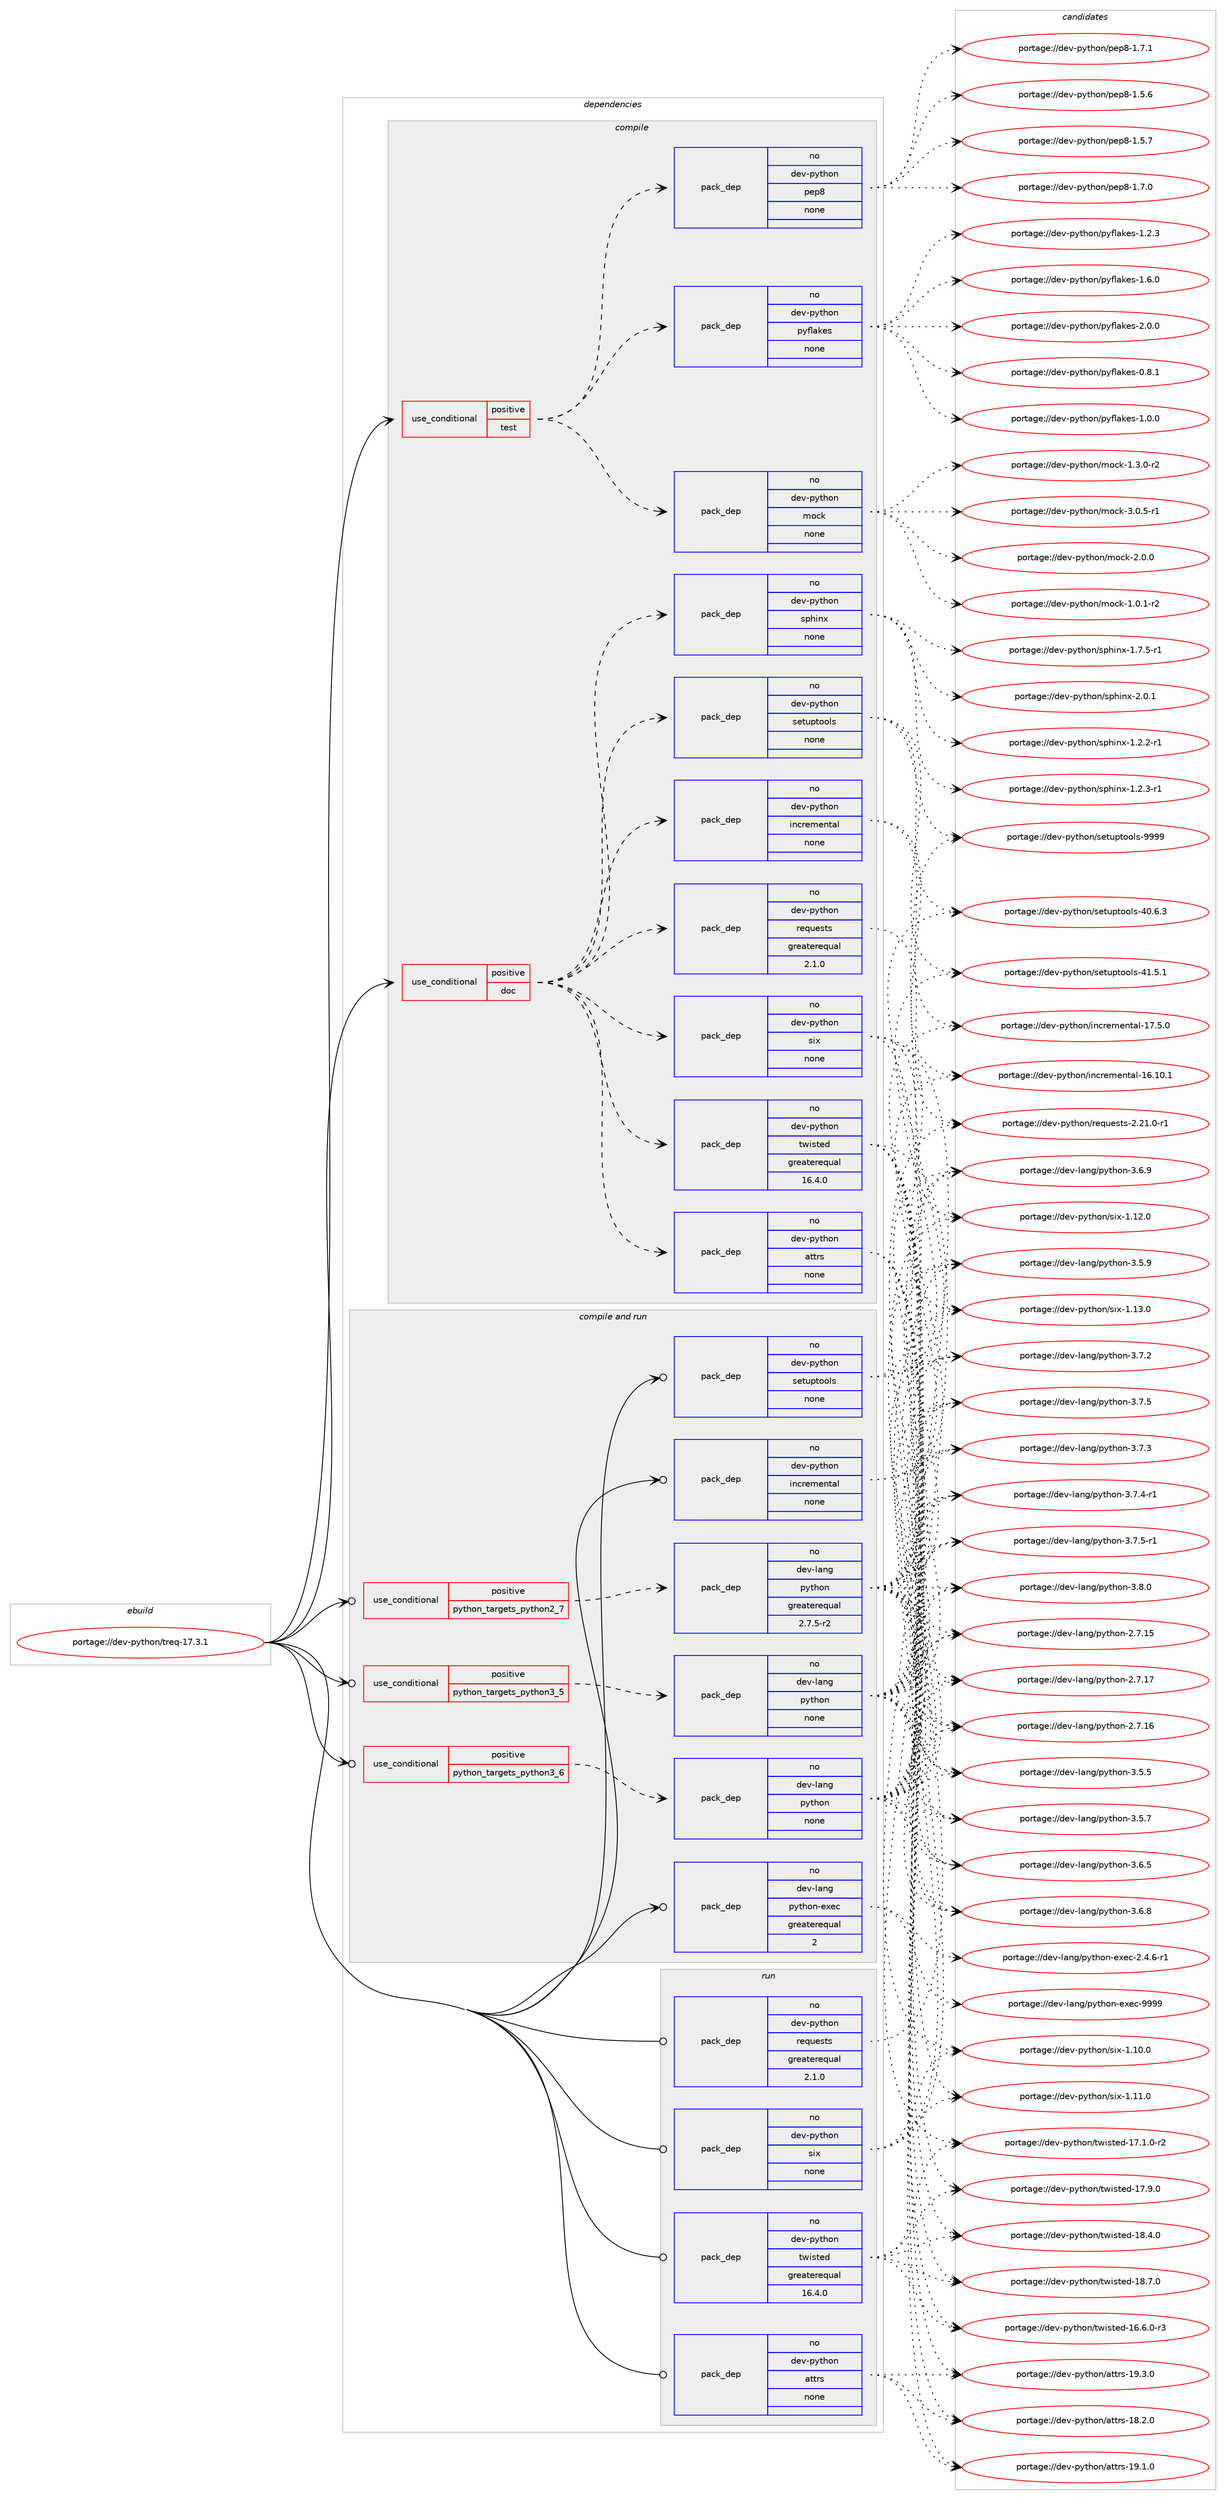 digraph prolog {

# *************
# Graph options
# *************

newrank=true;
concentrate=true;
compound=true;
graph [rankdir=LR,fontname=Helvetica,fontsize=10,ranksep=1.5];#, ranksep=2.5, nodesep=0.2];
edge  [arrowhead=vee];
node  [fontname=Helvetica,fontsize=10];

# **********
# The ebuild
# **********

subgraph cluster_leftcol {
color=gray;
rank=same;
label=<<i>ebuild</i>>;
id [label="portage://dev-python/treq-17.3.1", color=red, width=4, href="../dev-python/treq-17.3.1.svg"];
}

# ****************
# The dependencies
# ****************

subgraph cluster_midcol {
color=gray;
label=<<i>dependencies</i>>;
subgraph cluster_compile {
fillcolor="#eeeeee";
style=filled;
label=<<i>compile</i>>;
subgraph cond39961 {
dependency176336 [label=<<TABLE BORDER="0" CELLBORDER="1" CELLSPACING="0" CELLPADDING="4"><TR><TD ROWSPAN="3" CELLPADDING="10">use_conditional</TD></TR><TR><TD>positive</TD></TR><TR><TD>doc</TD></TR></TABLE>>, shape=none, color=red];
subgraph pack132971 {
dependency176337 [label=<<TABLE BORDER="0" CELLBORDER="1" CELLSPACING="0" CELLPADDING="4" WIDTH="220"><TR><TD ROWSPAN="6" CELLPADDING="30">pack_dep</TD></TR><TR><TD WIDTH="110">no</TD></TR><TR><TD>dev-python</TD></TR><TR><TD>sphinx</TD></TR><TR><TD>none</TD></TR><TR><TD></TD></TR></TABLE>>, shape=none, color=blue];
}
dependency176336:e -> dependency176337:w [weight=20,style="dashed",arrowhead="vee"];
subgraph pack132972 {
dependency176338 [label=<<TABLE BORDER="0" CELLBORDER="1" CELLSPACING="0" CELLPADDING="4" WIDTH="220"><TR><TD ROWSPAN="6" CELLPADDING="30">pack_dep</TD></TR><TR><TD WIDTH="110">no</TD></TR><TR><TD>dev-python</TD></TR><TR><TD>setuptools</TD></TR><TR><TD>none</TD></TR><TR><TD></TD></TR></TABLE>>, shape=none, color=blue];
}
dependency176336:e -> dependency176338:w [weight=20,style="dashed",arrowhead="vee"];
subgraph pack132973 {
dependency176339 [label=<<TABLE BORDER="0" CELLBORDER="1" CELLSPACING="0" CELLPADDING="4" WIDTH="220"><TR><TD ROWSPAN="6" CELLPADDING="30">pack_dep</TD></TR><TR><TD WIDTH="110">no</TD></TR><TR><TD>dev-python</TD></TR><TR><TD>incremental</TD></TR><TR><TD>none</TD></TR><TR><TD></TD></TR></TABLE>>, shape=none, color=blue];
}
dependency176336:e -> dependency176339:w [weight=20,style="dashed",arrowhead="vee"];
subgraph pack132974 {
dependency176340 [label=<<TABLE BORDER="0" CELLBORDER="1" CELLSPACING="0" CELLPADDING="4" WIDTH="220"><TR><TD ROWSPAN="6" CELLPADDING="30">pack_dep</TD></TR><TR><TD WIDTH="110">no</TD></TR><TR><TD>dev-python</TD></TR><TR><TD>six</TD></TR><TR><TD>none</TD></TR><TR><TD></TD></TR></TABLE>>, shape=none, color=blue];
}
dependency176336:e -> dependency176340:w [weight=20,style="dashed",arrowhead="vee"];
subgraph pack132975 {
dependency176341 [label=<<TABLE BORDER="0" CELLBORDER="1" CELLSPACING="0" CELLPADDING="4" WIDTH="220"><TR><TD ROWSPAN="6" CELLPADDING="30">pack_dep</TD></TR><TR><TD WIDTH="110">no</TD></TR><TR><TD>dev-python</TD></TR><TR><TD>twisted</TD></TR><TR><TD>greaterequal</TD></TR><TR><TD>16.4.0</TD></TR></TABLE>>, shape=none, color=blue];
}
dependency176336:e -> dependency176341:w [weight=20,style="dashed",arrowhead="vee"];
subgraph pack132976 {
dependency176342 [label=<<TABLE BORDER="0" CELLBORDER="1" CELLSPACING="0" CELLPADDING="4" WIDTH="220"><TR><TD ROWSPAN="6" CELLPADDING="30">pack_dep</TD></TR><TR><TD WIDTH="110">no</TD></TR><TR><TD>dev-python</TD></TR><TR><TD>requests</TD></TR><TR><TD>greaterequal</TD></TR><TR><TD>2.1.0</TD></TR></TABLE>>, shape=none, color=blue];
}
dependency176336:e -> dependency176342:w [weight=20,style="dashed",arrowhead="vee"];
subgraph pack132977 {
dependency176343 [label=<<TABLE BORDER="0" CELLBORDER="1" CELLSPACING="0" CELLPADDING="4" WIDTH="220"><TR><TD ROWSPAN="6" CELLPADDING="30">pack_dep</TD></TR><TR><TD WIDTH="110">no</TD></TR><TR><TD>dev-python</TD></TR><TR><TD>attrs</TD></TR><TR><TD>none</TD></TR><TR><TD></TD></TR></TABLE>>, shape=none, color=blue];
}
dependency176336:e -> dependency176343:w [weight=20,style="dashed",arrowhead="vee"];
}
id:e -> dependency176336:w [weight=20,style="solid",arrowhead="vee"];
subgraph cond39962 {
dependency176344 [label=<<TABLE BORDER="0" CELLBORDER="1" CELLSPACING="0" CELLPADDING="4"><TR><TD ROWSPAN="3" CELLPADDING="10">use_conditional</TD></TR><TR><TD>positive</TD></TR><TR><TD>test</TD></TR></TABLE>>, shape=none, color=red];
subgraph pack132978 {
dependency176345 [label=<<TABLE BORDER="0" CELLBORDER="1" CELLSPACING="0" CELLPADDING="4" WIDTH="220"><TR><TD ROWSPAN="6" CELLPADDING="30">pack_dep</TD></TR><TR><TD WIDTH="110">no</TD></TR><TR><TD>dev-python</TD></TR><TR><TD>mock</TD></TR><TR><TD>none</TD></TR><TR><TD></TD></TR></TABLE>>, shape=none, color=blue];
}
dependency176344:e -> dependency176345:w [weight=20,style="dashed",arrowhead="vee"];
subgraph pack132979 {
dependency176346 [label=<<TABLE BORDER="0" CELLBORDER="1" CELLSPACING="0" CELLPADDING="4" WIDTH="220"><TR><TD ROWSPAN="6" CELLPADDING="30">pack_dep</TD></TR><TR><TD WIDTH="110">no</TD></TR><TR><TD>dev-python</TD></TR><TR><TD>pyflakes</TD></TR><TR><TD>none</TD></TR><TR><TD></TD></TR></TABLE>>, shape=none, color=blue];
}
dependency176344:e -> dependency176346:w [weight=20,style="dashed",arrowhead="vee"];
subgraph pack132980 {
dependency176347 [label=<<TABLE BORDER="0" CELLBORDER="1" CELLSPACING="0" CELLPADDING="4" WIDTH="220"><TR><TD ROWSPAN="6" CELLPADDING="30">pack_dep</TD></TR><TR><TD WIDTH="110">no</TD></TR><TR><TD>dev-python</TD></TR><TR><TD>pep8</TD></TR><TR><TD>none</TD></TR><TR><TD></TD></TR></TABLE>>, shape=none, color=blue];
}
dependency176344:e -> dependency176347:w [weight=20,style="dashed",arrowhead="vee"];
}
id:e -> dependency176344:w [weight=20,style="solid",arrowhead="vee"];
}
subgraph cluster_compileandrun {
fillcolor="#eeeeee";
style=filled;
label=<<i>compile and run</i>>;
subgraph cond39963 {
dependency176348 [label=<<TABLE BORDER="0" CELLBORDER="1" CELLSPACING="0" CELLPADDING="4"><TR><TD ROWSPAN="3" CELLPADDING="10">use_conditional</TD></TR><TR><TD>positive</TD></TR><TR><TD>python_targets_python2_7</TD></TR></TABLE>>, shape=none, color=red];
subgraph pack132981 {
dependency176349 [label=<<TABLE BORDER="0" CELLBORDER="1" CELLSPACING="0" CELLPADDING="4" WIDTH="220"><TR><TD ROWSPAN="6" CELLPADDING="30">pack_dep</TD></TR><TR><TD WIDTH="110">no</TD></TR><TR><TD>dev-lang</TD></TR><TR><TD>python</TD></TR><TR><TD>greaterequal</TD></TR><TR><TD>2.7.5-r2</TD></TR></TABLE>>, shape=none, color=blue];
}
dependency176348:e -> dependency176349:w [weight=20,style="dashed",arrowhead="vee"];
}
id:e -> dependency176348:w [weight=20,style="solid",arrowhead="odotvee"];
subgraph cond39964 {
dependency176350 [label=<<TABLE BORDER="0" CELLBORDER="1" CELLSPACING="0" CELLPADDING="4"><TR><TD ROWSPAN="3" CELLPADDING="10">use_conditional</TD></TR><TR><TD>positive</TD></TR><TR><TD>python_targets_python3_5</TD></TR></TABLE>>, shape=none, color=red];
subgraph pack132982 {
dependency176351 [label=<<TABLE BORDER="0" CELLBORDER="1" CELLSPACING="0" CELLPADDING="4" WIDTH="220"><TR><TD ROWSPAN="6" CELLPADDING="30">pack_dep</TD></TR><TR><TD WIDTH="110">no</TD></TR><TR><TD>dev-lang</TD></TR><TR><TD>python</TD></TR><TR><TD>none</TD></TR><TR><TD></TD></TR></TABLE>>, shape=none, color=blue];
}
dependency176350:e -> dependency176351:w [weight=20,style="dashed",arrowhead="vee"];
}
id:e -> dependency176350:w [weight=20,style="solid",arrowhead="odotvee"];
subgraph cond39965 {
dependency176352 [label=<<TABLE BORDER="0" CELLBORDER="1" CELLSPACING="0" CELLPADDING="4"><TR><TD ROWSPAN="3" CELLPADDING="10">use_conditional</TD></TR><TR><TD>positive</TD></TR><TR><TD>python_targets_python3_6</TD></TR></TABLE>>, shape=none, color=red];
subgraph pack132983 {
dependency176353 [label=<<TABLE BORDER="0" CELLBORDER="1" CELLSPACING="0" CELLPADDING="4" WIDTH="220"><TR><TD ROWSPAN="6" CELLPADDING="30">pack_dep</TD></TR><TR><TD WIDTH="110">no</TD></TR><TR><TD>dev-lang</TD></TR><TR><TD>python</TD></TR><TR><TD>none</TD></TR><TR><TD></TD></TR></TABLE>>, shape=none, color=blue];
}
dependency176352:e -> dependency176353:w [weight=20,style="dashed",arrowhead="vee"];
}
id:e -> dependency176352:w [weight=20,style="solid",arrowhead="odotvee"];
subgraph pack132984 {
dependency176354 [label=<<TABLE BORDER="0" CELLBORDER="1" CELLSPACING="0" CELLPADDING="4" WIDTH="220"><TR><TD ROWSPAN="6" CELLPADDING="30">pack_dep</TD></TR><TR><TD WIDTH="110">no</TD></TR><TR><TD>dev-lang</TD></TR><TR><TD>python-exec</TD></TR><TR><TD>greaterequal</TD></TR><TR><TD>2</TD></TR></TABLE>>, shape=none, color=blue];
}
id:e -> dependency176354:w [weight=20,style="solid",arrowhead="odotvee"];
subgraph pack132985 {
dependency176355 [label=<<TABLE BORDER="0" CELLBORDER="1" CELLSPACING="0" CELLPADDING="4" WIDTH="220"><TR><TD ROWSPAN="6" CELLPADDING="30">pack_dep</TD></TR><TR><TD WIDTH="110">no</TD></TR><TR><TD>dev-python</TD></TR><TR><TD>incremental</TD></TR><TR><TD>none</TD></TR><TR><TD></TD></TR></TABLE>>, shape=none, color=blue];
}
id:e -> dependency176355:w [weight=20,style="solid",arrowhead="odotvee"];
subgraph pack132986 {
dependency176356 [label=<<TABLE BORDER="0" CELLBORDER="1" CELLSPACING="0" CELLPADDING="4" WIDTH="220"><TR><TD ROWSPAN="6" CELLPADDING="30">pack_dep</TD></TR><TR><TD WIDTH="110">no</TD></TR><TR><TD>dev-python</TD></TR><TR><TD>setuptools</TD></TR><TR><TD>none</TD></TR><TR><TD></TD></TR></TABLE>>, shape=none, color=blue];
}
id:e -> dependency176356:w [weight=20,style="solid",arrowhead="odotvee"];
}
subgraph cluster_run {
fillcolor="#eeeeee";
style=filled;
label=<<i>run</i>>;
subgraph pack132987 {
dependency176357 [label=<<TABLE BORDER="0" CELLBORDER="1" CELLSPACING="0" CELLPADDING="4" WIDTH="220"><TR><TD ROWSPAN="6" CELLPADDING="30">pack_dep</TD></TR><TR><TD WIDTH="110">no</TD></TR><TR><TD>dev-python</TD></TR><TR><TD>attrs</TD></TR><TR><TD>none</TD></TR><TR><TD></TD></TR></TABLE>>, shape=none, color=blue];
}
id:e -> dependency176357:w [weight=20,style="solid",arrowhead="odot"];
subgraph pack132988 {
dependency176358 [label=<<TABLE BORDER="0" CELLBORDER="1" CELLSPACING="0" CELLPADDING="4" WIDTH="220"><TR><TD ROWSPAN="6" CELLPADDING="30">pack_dep</TD></TR><TR><TD WIDTH="110">no</TD></TR><TR><TD>dev-python</TD></TR><TR><TD>requests</TD></TR><TR><TD>greaterequal</TD></TR><TR><TD>2.1.0</TD></TR></TABLE>>, shape=none, color=blue];
}
id:e -> dependency176358:w [weight=20,style="solid",arrowhead="odot"];
subgraph pack132989 {
dependency176359 [label=<<TABLE BORDER="0" CELLBORDER="1" CELLSPACING="0" CELLPADDING="4" WIDTH="220"><TR><TD ROWSPAN="6" CELLPADDING="30">pack_dep</TD></TR><TR><TD WIDTH="110">no</TD></TR><TR><TD>dev-python</TD></TR><TR><TD>six</TD></TR><TR><TD>none</TD></TR><TR><TD></TD></TR></TABLE>>, shape=none, color=blue];
}
id:e -> dependency176359:w [weight=20,style="solid",arrowhead="odot"];
subgraph pack132990 {
dependency176360 [label=<<TABLE BORDER="0" CELLBORDER="1" CELLSPACING="0" CELLPADDING="4" WIDTH="220"><TR><TD ROWSPAN="6" CELLPADDING="30">pack_dep</TD></TR><TR><TD WIDTH="110">no</TD></TR><TR><TD>dev-python</TD></TR><TR><TD>twisted</TD></TR><TR><TD>greaterequal</TD></TR><TR><TD>16.4.0</TD></TR></TABLE>>, shape=none, color=blue];
}
id:e -> dependency176360:w [weight=20,style="solid",arrowhead="odot"];
}
}

# **************
# The candidates
# **************

subgraph cluster_choices {
rank=same;
color=gray;
label=<<i>candidates</i>>;

subgraph choice132971 {
color=black;
nodesep=1;
choiceportage10010111845112121116104111110471151121041051101204549465046504511449 [label="portage://dev-python/sphinx-1.2.2-r1", color=red, width=4,href="../dev-python/sphinx-1.2.2-r1.svg"];
choiceportage10010111845112121116104111110471151121041051101204549465046514511449 [label="portage://dev-python/sphinx-1.2.3-r1", color=red, width=4,href="../dev-python/sphinx-1.2.3-r1.svg"];
choiceportage10010111845112121116104111110471151121041051101204549465546534511449 [label="portage://dev-python/sphinx-1.7.5-r1", color=red, width=4,href="../dev-python/sphinx-1.7.5-r1.svg"];
choiceportage1001011184511212111610411111047115112104105110120455046484649 [label="portage://dev-python/sphinx-2.0.1", color=red, width=4,href="../dev-python/sphinx-2.0.1.svg"];
dependency176337:e -> choiceportage10010111845112121116104111110471151121041051101204549465046504511449:w [style=dotted,weight="100"];
dependency176337:e -> choiceportage10010111845112121116104111110471151121041051101204549465046514511449:w [style=dotted,weight="100"];
dependency176337:e -> choiceportage10010111845112121116104111110471151121041051101204549465546534511449:w [style=dotted,weight="100"];
dependency176337:e -> choiceportage1001011184511212111610411111047115112104105110120455046484649:w [style=dotted,weight="100"];
}
subgraph choice132972 {
color=black;
nodesep=1;
choiceportage100101118451121211161041111104711510111611711211611111110811545524846544651 [label="portage://dev-python/setuptools-40.6.3", color=red, width=4,href="../dev-python/setuptools-40.6.3.svg"];
choiceportage100101118451121211161041111104711510111611711211611111110811545524946534649 [label="portage://dev-python/setuptools-41.5.1", color=red, width=4,href="../dev-python/setuptools-41.5.1.svg"];
choiceportage10010111845112121116104111110471151011161171121161111111081154557575757 [label="portage://dev-python/setuptools-9999", color=red, width=4,href="../dev-python/setuptools-9999.svg"];
dependency176338:e -> choiceportage100101118451121211161041111104711510111611711211611111110811545524846544651:w [style=dotted,weight="100"];
dependency176338:e -> choiceportage100101118451121211161041111104711510111611711211611111110811545524946534649:w [style=dotted,weight="100"];
dependency176338:e -> choiceportage10010111845112121116104111110471151011161171121161111111081154557575757:w [style=dotted,weight="100"];
}
subgraph choice132973 {
color=black;
nodesep=1;
choiceportage100101118451121211161041111104710511099114101109101110116971084549544649484649 [label="portage://dev-python/incremental-16.10.1", color=red, width=4,href="../dev-python/incremental-16.10.1.svg"];
choiceportage1001011184511212111610411111047105110991141011091011101169710845495546534648 [label="portage://dev-python/incremental-17.5.0", color=red, width=4,href="../dev-python/incremental-17.5.0.svg"];
dependency176339:e -> choiceportage100101118451121211161041111104710511099114101109101110116971084549544649484649:w [style=dotted,weight="100"];
dependency176339:e -> choiceportage1001011184511212111610411111047105110991141011091011101169710845495546534648:w [style=dotted,weight="100"];
}
subgraph choice132974 {
color=black;
nodesep=1;
choiceportage100101118451121211161041111104711510512045494649484648 [label="portage://dev-python/six-1.10.0", color=red, width=4,href="../dev-python/six-1.10.0.svg"];
choiceportage100101118451121211161041111104711510512045494649494648 [label="portage://dev-python/six-1.11.0", color=red, width=4,href="../dev-python/six-1.11.0.svg"];
choiceportage100101118451121211161041111104711510512045494649504648 [label="portage://dev-python/six-1.12.0", color=red, width=4,href="../dev-python/six-1.12.0.svg"];
choiceportage100101118451121211161041111104711510512045494649514648 [label="portage://dev-python/six-1.13.0", color=red, width=4,href="../dev-python/six-1.13.0.svg"];
dependency176340:e -> choiceportage100101118451121211161041111104711510512045494649484648:w [style=dotted,weight="100"];
dependency176340:e -> choiceportage100101118451121211161041111104711510512045494649494648:w [style=dotted,weight="100"];
dependency176340:e -> choiceportage100101118451121211161041111104711510512045494649504648:w [style=dotted,weight="100"];
dependency176340:e -> choiceportage100101118451121211161041111104711510512045494649514648:w [style=dotted,weight="100"];
}
subgraph choice132975 {
color=black;
nodesep=1;
choiceportage1001011184511212111610411111047116119105115116101100454954465446484511451 [label="portage://dev-python/twisted-16.6.0-r3", color=red, width=4,href="../dev-python/twisted-16.6.0-r3.svg"];
choiceportage1001011184511212111610411111047116119105115116101100454955464946484511450 [label="portage://dev-python/twisted-17.1.0-r2", color=red, width=4,href="../dev-python/twisted-17.1.0-r2.svg"];
choiceportage100101118451121211161041111104711611910511511610110045495546574648 [label="portage://dev-python/twisted-17.9.0", color=red, width=4,href="../dev-python/twisted-17.9.0.svg"];
choiceportage100101118451121211161041111104711611910511511610110045495646524648 [label="portage://dev-python/twisted-18.4.0", color=red, width=4,href="../dev-python/twisted-18.4.0.svg"];
choiceportage100101118451121211161041111104711611910511511610110045495646554648 [label="portage://dev-python/twisted-18.7.0", color=red, width=4,href="../dev-python/twisted-18.7.0.svg"];
dependency176341:e -> choiceportage1001011184511212111610411111047116119105115116101100454954465446484511451:w [style=dotted,weight="100"];
dependency176341:e -> choiceportage1001011184511212111610411111047116119105115116101100454955464946484511450:w [style=dotted,weight="100"];
dependency176341:e -> choiceportage100101118451121211161041111104711611910511511610110045495546574648:w [style=dotted,weight="100"];
dependency176341:e -> choiceportage100101118451121211161041111104711611910511511610110045495646524648:w [style=dotted,weight="100"];
dependency176341:e -> choiceportage100101118451121211161041111104711611910511511610110045495646554648:w [style=dotted,weight="100"];
}
subgraph choice132976 {
color=black;
nodesep=1;
choiceportage1001011184511212111610411111047114101113117101115116115455046504946484511449 [label="portage://dev-python/requests-2.21.0-r1", color=red, width=4,href="../dev-python/requests-2.21.0-r1.svg"];
dependency176342:e -> choiceportage1001011184511212111610411111047114101113117101115116115455046504946484511449:w [style=dotted,weight="100"];
}
subgraph choice132977 {
color=black;
nodesep=1;
choiceportage10010111845112121116104111110479711611611411545495646504648 [label="portage://dev-python/attrs-18.2.0", color=red, width=4,href="../dev-python/attrs-18.2.0.svg"];
choiceportage10010111845112121116104111110479711611611411545495746494648 [label="portage://dev-python/attrs-19.1.0", color=red, width=4,href="../dev-python/attrs-19.1.0.svg"];
choiceportage10010111845112121116104111110479711611611411545495746514648 [label="portage://dev-python/attrs-19.3.0", color=red, width=4,href="../dev-python/attrs-19.3.0.svg"];
dependency176343:e -> choiceportage10010111845112121116104111110479711611611411545495646504648:w [style=dotted,weight="100"];
dependency176343:e -> choiceportage10010111845112121116104111110479711611611411545495746494648:w [style=dotted,weight="100"];
dependency176343:e -> choiceportage10010111845112121116104111110479711611611411545495746514648:w [style=dotted,weight="100"];
}
subgraph choice132978 {
color=black;
nodesep=1;
choiceportage1001011184511212111610411111047109111991074549464846494511450 [label="portage://dev-python/mock-1.0.1-r2", color=red, width=4,href="../dev-python/mock-1.0.1-r2.svg"];
choiceportage1001011184511212111610411111047109111991074549465146484511450 [label="portage://dev-python/mock-1.3.0-r2", color=red, width=4,href="../dev-python/mock-1.3.0-r2.svg"];
choiceportage100101118451121211161041111104710911199107455046484648 [label="portage://dev-python/mock-2.0.0", color=red, width=4,href="../dev-python/mock-2.0.0.svg"];
choiceportage1001011184511212111610411111047109111991074551464846534511449 [label="portage://dev-python/mock-3.0.5-r1", color=red, width=4,href="../dev-python/mock-3.0.5-r1.svg"];
dependency176345:e -> choiceportage1001011184511212111610411111047109111991074549464846494511450:w [style=dotted,weight="100"];
dependency176345:e -> choiceportage1001011184511212111610411111047109111991074549465146484511450:w [style=dotted,weight="100"];
dependency176345:e -> choiceportage100101118451121211161041111104710911199107455046484648:w [style=dotted,weight="100"];
dependency176345:e -> choiceportage1001011184511212111610411111047109111991074551464846534511449:w [style=dotted,weight="100"];
}
subgraph choice132979 {
color=black;
nodesep=1;
choiceportage100101118451121211161041111104711212110210897107101115454846564649 [label="portage://dev-python/pyflakes-0.8.1", color=red, width=4,href="../dev-python/pyflakes-0.8.1.svg"];
choiceportage100101118451121211161041111104711212110210897107101115454946484648 [label="portage://dev-python/pyflakes-1.0.0", color=red, width=4,href="../dev-python/pyflakes-1.0.0.svg"];
choiceportage100101118451121211161041111104711212110210897107101115454946504651 [label="portage://dev-python/pyflakes-1.2.3", color=red, width=4,href="../dev-python/pyflakes-1.2.3.svg"];
choiceportage100101118451121211161041111104711212110210897107101115454946544648 [label="portage://dev-python/pyflakes-1.6.0", color=red, width=4,href="../dev-python/pyflakes-1.6.0.svg"];
choiceportage100101118451121211161041111104711212110210897107101115455046484648 [label="portage://dev-python/pyflakes-2.0.0", color=red, width=4,href="../dev-python/pyflakes-2.0.0.svg"];
dependency176346:e -> choiceportage100101118451121211161041111104711212110210897107101115454846564649:w [style=dotted,weight="100"];
dependency176346:e -> choiceportage100101118451121211161041111104711212110210897107101115454946484648:w [style=dotted,weight="100"];
dependency176346:e -> choiceportage100101118451121211161041111104711212110210897107101115454946504651:w [style=dotted,weight="100"];
dependency176346:e -> choiceportage100101118451121211161041111104711212110210897107101115454946544648:w [style=dotted,weight="100"];
dependency176346:e -> choiceportage100101118451121211161041111104711212110210897107101115455046484648:w [style=dotted,weight="100"];
}
subgraph choice132980 {
color=black;
nodesep=1;
choiceportage100101118451121211161041111104711210111256454946534654 [label="portage://dev-python/pep8-1.5.6", color=red, width=4,href="../dev-python/pep8-1.5.6.svg"];
choiceportage100101118451121211161041111104711210111256454946534655 [label="portage://dev-python/pep8-1.5.7", color=red, width=4,href="../dev-python/pep8-1.5.7.svg"];
choiceportage100101118451121211161041111104711210111256454946554648 [label="portage://dev-python/pep8-1.7.0", color=red, width=4,href="../dev-python/pep8-1.7.0.svg"];
choiceportage100101118451121211161041111104711210111256454946554649 [label="portage://dev-python/pep8-1.7.1", color=red, width=4,href="../dev-python/pep8-1.7.1.svg"];
dependency176347:e -> choiceportage100101118451121211161041111104711210111256454946534654:w [style=dotted,weight="100"];
dependency176347:e -> choiceportage100101118451121211161041111104711210111256454946534655:w [style=dotted,weight="100"];
dependency176347:e -> choiceportage100101118451121211161041111104711210111256454946554648:w [style=dotted,weight="100"];
dependency176347:e -> choiceportage100101118451121211161041111104711210111256454946554649:w [style=dotted,weight="100"];
}
subgraph choice132981 {
color=black;
nodesep=1;
choiceportage10010111845108971101034711212111610411111045504655464953 [label="portage://dev-lang/python-2.7.15", color=red, width=4,href="../dev-lang/python-2.7.15.svg"];
choiceportage10010111845108971101034711212111610411111045504655464954 [label="portage://dev-lang/python-2.7.16", color=red, width=4,href="../dev-lang/python-2.7.16.svg"];
choiceportage10010111845108971101034711212111610411111045504655464955 [label="portage://dev-lang/python-2.7.17", color=red, width=4,href="../dev-lang/python-2.7.17.svg"];
choiceportage100101118451089711010347112121116104111110455146534653 [label="portage://dev-lang/python-3.5.5", color=red, width=4,href="../dev-lang/python-3.5.5.svg"];
choiceportage100101118451089711010347112121116104111110455146534655 [label="portage://dev-lang/python-3.5.7", color=red, width=4,href="../dev-lang/python-3.5.7.svg"];
choiceportage100101118451089711010347112121116104111110455146534657 [label="portage://dev-lang/python-3.5.9", color=red, width=4,href="../dev-lang/python-3.5.9.svg"];
choiceportage100101118451089711010347112121116104111110455146544653 [label="portage://dev-lang/python-3.6.5", color=red, width=4,href="../dev-lang/python-3.6.5.svg"];
choiceportage100101118451089711010347112121116104111110455146544656 [label="portage://dev-lang/python-3.6.8", color=red, width=4,href="../dev-lang/python-3.6.8.svg"];
choiceportage100101118451089711010347112121116104111110455146544657 [label="portage://dev-lang/python-3.6.9", color=red, width=4,href="../dev-lang/python-3.6.9.svg"];
choiceportage100101118451089711010347112121116104111110455146554650 [label="portage://dev-lang/python-3.7.2", color=red, width=4,href="../dev-lang/python-3.7.2.svg"];
choiceportage100101118451089711010347112121116104111110455146554651 [label="portage://dev-lang/python-3.7.3", color=red, width=4,href="../dev-lang/python-3.7.3.svg"];
choiceportage1001011184510897110103471121211161041111104551465546524511449 [label="portage://dev-lang/python-3.7.4-r1", color=red, width=4,href="../dev-lang/python-3.7.4-r1.svg"];
choiceportage100101118451089711010347112121116104111110455146554653 [label="portage://dev-lang/python-3.7.5", color=red, width=4,href="../dev-lang/python-3.7.5.svg"];
choiceportage1001011184510897110103471121211161041111104551465546534511449 [label="portage://dev-lang/python-3.7.5-r1", color=red, width=4,href="../dev-lang/python-3.7.5-r1.svg"];
choiceportage100101118451089711010347112121116104111110455146564648 [label="portage://dev-lang/python-3.8.0", color=red, width=4,href="../dev-lang/python-3.8.0.svg"];
dependency176349:e -> choiceportage10010111845108971101034711212111610411111045504655464953:w [style=dotted,weight="100"];
dependency176349:e -> choiceportage10010111845108971101034711212111610411111045504655464954:w [style=dotted,weight="100"];
dependency176349:e -> choiceportage10010111845108971101034711212111610411111045504655464955:w [style=dotted,weight="100"];
dependency176349:e -> choiceportage100101118451089711010347112121116104111110455146534653:w [style=dotted,weight="100"];
dependency176349:e -> choiceportage100101118451089711010347112121116104111110455146534655:w [style=dotted,weight="100"];
dependency176349:e -> choiceportage100101118451089711010347112121116104111110455146534657:w [style=dotted,weight="100"];
dependency176349:e -> choiceportage100101118451089711010347112121116104111110455146544653:w [style=dotted,weight="100"];
dependency176349:e -> choiceportage100101118451089711010347112121116104111110455146544656:w [style=dotted,weight="100"];
dependency176349:e -> choiceportage100101118451089711010347112121116104111110455146544657:w [style=dotted,weight="100"];
dependency176349:e -> choiceportage100101118451089711010347112121116104111110455146554650:w [style=dotted,weight="100"];
dependency176349:e -> choiceportage100101118451089711010347112121116104111110455146554651:w [style=dotted,weight="100"];
dependency176349:e -> choiceportage1001011184510897110103471121211161041111104551465546524511449:w [style=dotted,weight="100"];
dependency176349:e -> choiceportage100101118451089711010347112121116104111110455146554653:w [style=dotted,weight="100"];
dependency176349:e -> choiceportage1001011184510897110103471121211161041111104551465546534511449:w [style=dotted,weight="100"];
dependency176349:e -> choiceportage100101118451089711010347112121116104111110455146564648:w [style=dotted,weight="100"];
}
subgraph choice132982 {
color=black;
nodesep=1;
choiceportage10010111845108971101034711212111610411111045504655464953 [label="portage://dev-lang/python-2.7.15", color=red, width=4,href="../dev-lang/python-2.7.15.svg"];
choiceportage10010111845108971101034711212111610411111045504655464954 [label="portage://dev-lang/python-2.7.16", color=red, width=4,href="../dev-lang/python-2.7.16.svg"];
choiceportage10010111845108971101034711212111610411111045504655464955 [label="portage://dev-lang/python-2.7.17", color=red, width=4,href="../dev-lang/python-2.7.17.svg"];
choiceportage100101118451089711010347112121116104111110455146534653 [label="portage://dev-lang/python-3.5.5", color=red, width=4,href="../dev-lang/python-3.5.5.svg"];
choiceportage100101118451089711010347112121116104111110455146534655 [label="portage://dev-lang/python-3.5.7", color=red, width=4,href="../dev-lang/python-3.5.7.svg"];
choiceportage100101118451089711010347112121116104111110455146534657 [label="portage://dev-lang/python-3.5.9", color=red, width=4,href="../dev-lang/python-3.5.9.svg"];
choiceportage100101118451089711010347112121116104111110455146544653 [label="portage://dev-lang/python-3.6.5", color=red, width=4,href="../dev-lang/python-3.6.5.svg"];
choiceportage100101118451089711010347112121116104111110455146544656 [label="portage://dev-lang/python-3.6.8", color=red, width=4,href="../dev-lang/python-3.6.8.svg"];
choiceportage100101118451089711010347112121116104111110455146544657 [label="portage://dev-lang/python-3.6.9", color=red, width=4,href="../dev-lang/python-3.6.9.svg"];
choiceportage100101118451089711010347112121116104111110455146554650 [label="portage://dev-lang/python-3.7.2", color=red, width=4,href="../dev-lang/python-3.7.2.svg"];
choiceportage100101118451089711010347112121116104111110455146554651 [label="portage://dev-lang/python-3.7.3", color=red, width=4,href="../dev-lang/python-3.7.3.svg"];
choiceportage1001011184510897110103471121211161041111104551465546524511449 [label="portage://dev-lang/python-3.7.4-r1", color=red, width=4,href="../dev-lang/python-3.7.4-r1.svg"];
choiceportage100101118451089711010347112121116104111110455146554653 [label="portage://dev-lang/python-3.7.5", color=red, width=4,href="../dev-lang/python-3.7.5.svg"];
choiceportage1001011184510897110103471121211161041111104551465546534511449 [label="portage://dev-lang/python-3.7.5-r1", color=red, width=4,href="../dev-lang/python-3.7.5-r1.svg"];
choiceportage100101118451089711010347112121116104111110455146564648 [label="portage://dev-lang/python-3.8.0", color=red, width=4,href="../dev-lang/python-3.8.0.svg"];
dependency176351:e -> choiceportage10010111845108971101034711212111610411111045504655464953:w [style=dotted,weight="100"];
dependency176351:e -> choiceportage10010111845108971101034711212111610411111045504655464954:w [style=dotted,weight="100"];
dependency176351:e -> choiceportage10010111845108971101034711212111610411111045504655464955:w [style=dotted,weight="100"];
dependency176351:e -> choiceportage100101118451089711010347112121116104111110455146534653:w [style=dotted,weight="100"];
dependency176351:e -> choiceportage100101118451089711010347112121116104111110455146534655:w [style=dotted,weight="100"];
dependency176351:e -> choiceportage100101118451089711010347112121116104111110455146534657:w [style=dotted,weight="100"];
dependency176351:e -> choiceportage100101118451089711010347112121116104111110455146544653:w [style=dotted,weight="100"];
dependency176351:e -> choiceportage100101118451089711010347112121116104111110455146544656:w [style=dotted,weight="100"];
dependency176351:e -> choiceportage100101118451089711010347112121116104111110455146544657:w [style=dotted,weight="100"];
dependency176351:e -> choiceportage100101118451089711010347112121116104111110455146554650:w [style=dotted,weight="100"];
dependency176351:e -> choiceportage100101118451089711010347112121116104111110455146554651:w [style=dotted,weight="100"];
dependency176351:e -> choiceportage1001011184510897110103471121211161041111104551465546524511449:w [style=dotted,weight="100"];
dependency176351:e -> choiceportage100101118451089711010347112121116104111110455146554653:w [style=dotted,weight="100"];
dependency176351:e -> choiceportage1001011184510897110103471121211161041111104551465546534511449:w [style=dotted,weight="100"];
dependency176351:e -> choiceportage100101118451089711010347112121116104111110455146564648:w [style=dotted,weight="100"];
}
subgraph choice132983 {
color=black;
nodesep=1;
choiceportage10010111845108971101034711212111610411111045504655464953 [label="portage://dev-lang/python-2.7.15", color=red, width=4,href="../dev-lang/python-2.7.15.svg"];
choiceportage10010111845108971101034711212111610411111045504655464954 [label="portage://dev-lang/python-2.7.16", color=red, width=4,href="../dev-lang/python-2.7.16.svg"];
choiceportage10010111845108971101034711212111610411111045504655464955 [label="portage://dev-lang/python-2.7.17", color=red, width=4,href="../dev-lang/python-2.7.17.svg"];
choiceportage100101118451089711010347112121116104111110455146534653 [label="portage://dev-lang/python-3.5.5", color=red, width=4,href="../dev-lang/python-3.5.5.svg"];
choiceportage100101118451089711010347112121116104111110455146534655 [label="portage://dev-lang/python-3.5.7", color=red, width=4,href="../dev-lang/python-3.5.7.svg"];
choiceportage100101118451089711010347112121116104111110455146534657 [label="portage://dev-lang/python-3.5.9", color=red, width=4,href="../dev-lang/python-3.5.9.svg"];
choiceportage100101118451089711010347112121116104111110455146544653 [label="portage://dev-lang/python-3.6.5", color=red, width=4,href="../dev-lang/python-3.6.5.svg"];
choiceportage100101118451089711010347112121116104111110455146544656 [label="portage://dev-lang/python-3.6.8", color=red, width=4,href="../dev-lang/python-3.6.8.svg"];
choiceportage100101118451089711010347112121116104111110455146544657 [label="portage://dev-lang/python-3.6.9", color=red, width=4,href="../dev-lang/python-3.6.9.svg"];
choiceportage100101118451089711010347112121116104111110455146554650 [label="portage://dev-lang/python-3.7.2", color=red, width=4,href="../dev-lang/python-3.7.2.svg"];
choiceportage100101118451089711010347112121116104111110455146554651 [label="portage://dev-lang/python-3.7.3", color=red, width=4,href="../dev-lang/python-3.7.3.svg"];
choiceportage1001011184510897110103471121211161041111104551465546524511449 [label="portage://dev-lang/python-3.7.4-r1", color=red, width=4,href="../dev-lang/python-3.7.4-r1.svg"];
choiceportage100101118451089711010347112121116104111110455146554653 [label="portage://dev-lang/python-3.7.5", color=red, width=4,href="../dev-lang/python-3.7.5.svg"];
choiceportage1001011184510897110103471121211161041111104551465546534511449 [label="portage://dev-lang/python-3.7.5-r1", color=red, width=4,href="../dev-lang/python-3.7.5-r1.svg"];
choiceportage100101118451089711010347112121116104111110455146564648 [label="portage://dev-lang/python-3.8.0", color=red, width=4,href="../dev-lang/python-3.8.0.svg"];
dependency176353:e -> choiceportage10010111845108971101034711212111610411111045504655464953:w [style=dotted,weight="100"];
dependency176353:e -> choiceportage10010111845108971101034711212111610411111045504655464954:w [style=dotted,weight="100"];
dependency176353:e -> choiceportage10010111845108971101034711212111610411111045504655464955:w [style=dotted,weight="100"];
dependency176353:e -> choiceportage100101118451089711010347112121116104111110455146534653:w [style=dotted,weight="100"];
dependency176353:e -> choiceportage100101118451089711010347112121116104111110455146534655:w [style=dotted,weight="100"];
dependency176353:e -> choiceportage100101118451089711010347112121116104111110455146534657:w [style=dotted,weight="100"];
dependency176353:e -> choiceportage100101118451089711010347112121116104111110455146544653:w [style=dotted,weight="100"];
dependency176353:e -> choiceportage100101118451089711010347112121116104111110455146544656:w [style=dotted,weight="100"];
dependency176353:e -> choiceportage100101118451089711010347112121116104111110455146544657:w [style=dotted,weight="100"];
dependency176353:e -> choiceportage100101118451089711010347112121116104111110455146554650:w [style=dotted,weight="100"];
dependency176353:e -> choiceportage100101118451089711010347112121116104111110455146554651:w [style=dotted,weight="100"];
dependency176353:e -> choiceportage1001011184510897110103471121211161041111104551465546524511449:w [style=dotted,weight="100"];
dependency176353:e -> choiceportage100101118451089711010347112121116104111110455146554653:w [style=dotted,weight="100"];
dependency176353:e -> choiceportage1001011184510897110103471121211161041111104551465546534511449:w [style=dotted,weight="100"];
dependency176353:e -> choiceportage100101118451089711010347112121116104111110455146564648:w [style=dotted,weight="100"];
}
subgraph choice132984 {
color=black;
nodesep=1;
choiceportage10010111845108971101034711212111610411111045101120101994550465246544511449 [label="portage://dev-lang/python-exec-2.4.6-r1", color=red, width=4,href="../dev-lang/python-exec-2.4.6-r1.svg"];
choiceportage10010111845108971101034711212111610411111045101120101994557575757 [label="portage://dev-lang/python-exec-9999", color=red, width=4,href="../dev-lang/python-exec-9999.svg"];
dependency176354:e -> choiceportage10010111845108971101034711212111610411111045101120101994550465246544511449:w [style=dotted,weight="100"];
dependency176354:e -> choiceportage10010111845108971101034711212111610411111045101120101994557575757:w [style=dotted,weight="100"];
}
subgraph choice132985 {
color=black;
nodesep=1;
choiceportage100101118451121211161041111104710511099114101109101110116971084549544649484649 [label="portage://dev-python/incremental-16.10.1", color=red, width=4,href="../dev-python/incremental-16.10.1.svg"];
choiceportage1001011184511212111610411111047105110991141011091011101169710845495546534648 [label="portage://dev-python/incremental-17.5.0", color=red, width=4,href="../dev-python/incremental-17.5.0.svg"];
dependency176355:e -> choiceportage100101118451121211161041111104710511099114101109101110116971084549544649484649:w [style=dotted,weight="100"];
dependency176355:e -> choiceportage1001011184511212111610411111047105110991141011091011101169710845495546534648:w [style=dotted,weight="100"];
}
subgraph choice132986 {
color=black;
nodesep=1;
choiceportage100101118451121211161041111104711510111611711211611111110811545524846544651 [label="portage://dev-python/setuptools-40.6.3", color=red, width=4,href="../dev-python/setuptools-40.6.3.svg"];
choiceportage100101118451121211161041111104711510111611711211611111110811545524946534649 [label="portage://dev-python/setuptools-41.5.1", color=red, width=4,href="../dev-python/setuptools-41.5.1.svg"];
choiceportage10010111845112121116104111110471151011161171121161111111081154557575757 [label="portage://dev-python/setuptools-9999", color=red, width=4,href="../dev-python/setuptools-9999.svg"];
dependency176356:e -> choiceportage100101118451121211161041111104711510111611711211611111110811545524846544651:w [style=dotted,weight="100"];
dependency176356:e -> choiceportage100101118451121211161041111104711510111611711211611111110811545524946534649:w [style=dotted,weight="100"];
dependency176356:e -> choiceportage10010111845112121116104111110471151011161171121161111111081154557575757:w [style=dotted,weight="100"];
}
subgraph choice132987 {
color=black;
nodesep=1;
choiceportage10010111845112121116104111110479711611611411545495646504648 [label="portage://dev-python/attrs-18.2.0", color=red, width=4,href="../dev-python/attrs-18.2.0.svg"];
choiceportage10010111845112121116104111110479711611611411545495746494648 [label="portage://dev-python/attrs-19.1.0", color=red, width=4,href="../dev-python/attrs-19.1.0.svg"];
choiceportage10010111845112121116104111110479711611611411545495746514648 [label="portage://dev-python/attrs-19.3.0", color=red, width=4,href="../dev-python/attrs-19.3.0.svg"];
dependency176357:e -> choiceportage10010111845112121116104111110479711611611411545495646504648:w [style=dotted,weight="100"];
dependency176357:e -> choiceportage10010111845112121116104111110479711611611411545495746494648:w [style=dotted,weight="100"];
dependency176357:e -> choiceportage10010111845112121116104111110479711611611411545495746514648:w [style=dotted,weight="100"];
}
subgraph choice132988 {
color=black;
nodesep=1;
choiceportage1001011184511212111610411111047114101113117101115116115455046504946484511449 [label="portage://dev-python/requests-2.21.0-r1", color=red, width=4,href="../dev-python/requests-2.21.0-r1.svg"];
dependency176358:e -> choiceportage1001011184511212111610411111047114101113117101115116115455046504946484511449:w [style=dotted,weight="100"];
}
subgraph choice132989 {
color=black;
nodesep=1;
choiceportage100101118451121211161041111104711510512045494649484648 [label="portage://dev-python/six-1.10.0", color=red, width=4,href="../dev-python/six-1.10.0.svg"];
choiceportage100101118451121211161041111104711510512045494649494648 [label="portage://dev-python/six-1.11.0", color=red, width=4,href="../dev-python/six-1.11.0.svg"];
choiceportage100101118451121211161041111104711510512045494649504648 [label="portage://dev-python/six-1.12.0", color=red, width=4,href="../dev-python/six-1.12.0.svg"];
choiceportage100101118451121211161041111104711510512045494649514648 [label="portage://dev-python/six-1.13.0", color=red, width=4,href="../dev-python/six-1.13.0.svg"];
dependency176359:e -> choiceportage100101118451121211161041111104711510512045494649484648:w [style=dotted,weight="100"];
dependency176359:e -> choiceportage100101118451121211161041111104711510512045494649494648:w [style=dotted,weight="100"];
dependency176359:e -> choiceportage100101118451121211161041111104711510512045494649504648:w [style=dotted,weight="100"];
dependency176359:e -> choiceportage100101118451121211161041111104711510512045494649514648:w [style=dotted,weight="100"];
}
subgraph choice132990 {
color=black;
nodesep=1;
choiceportage1001011184511212111610411111047116119105115116101100454954465446484511451 [label="portage://dev-python/twisted-16.6.0-r3", color=red, width=4,href="../dev-python/twisted-16.6.0-r3.svg"];
choiceportage1001011184511212111610411111047116119105115116101100454955464946484511450 [label="portage://dev-python/twisted-17.1.0-r2", color=red, width=4,href="../dev-python/twisted-17.1.0-r2.svg"];
choiceportage100101118451121211161041111104711611910511511610110045495546574648 [label="portage://dev-python/twisted-17.9.0", color=red, width=4,href="../dev-python/twisted-17.9.0.svg"];
choiceportage100101118451121211161041111104711611910511511610110045495646524648 [label="portage://dev-python/twisted-18.4.0", color=red, width=4,href="../dev-python/twisted-18.4.0.svg"];
choiceportage100101118451121211161041111104711611910511511610110045495646554648 [label="portage://dev-python/twisted-18.7.0", color=red, width=4,href="../dev-python/twisted-18.7.0.svg"];
dependency176360:e -> choiceportage1001011184511212111610411111047116119105115116101100454954465446484511451:w [style=dotted,weight="100"];
dependency176360:e -> choiceportage1001011184511212111610411111047116119105115116101100454955464946484511450:w [style=dotted,weight="100"];
dependency176360:e -> choiceportage100101118451121211161041111104711611910511511610110045495546574648:w [style=dotted,weight="100"];
dependency176360:e -> choiceportage100101118451121211161041111104711611910511511610110045495646524648:w [style=dotted,weight="100"];
dependency176360:e -> choiceportage100101118451121211161041111104711611910511511610110045495646554648:w [style=dotted,weight="100"];
}
}

}
